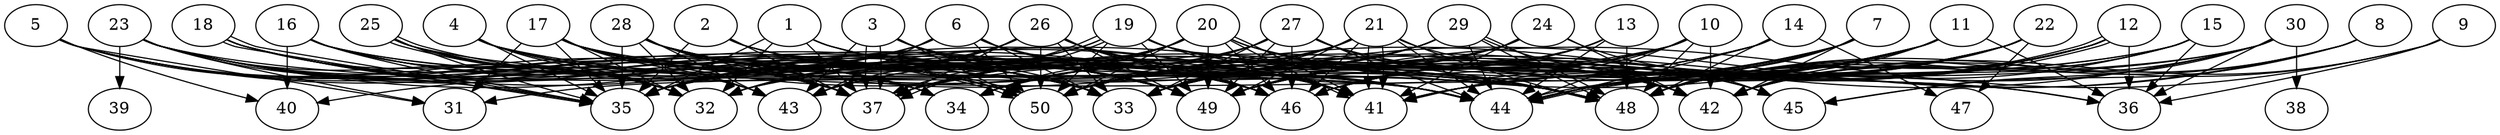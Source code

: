 // DAG automatically generated by daggen at Thu Oct  3 14:07:58 2019
// ./daggen --dot -n 50 --ccr 0.5 --fat 0.9 --regular 0.9 --density 0.7 --mindata 5242880 --maxdata 52428800 
digraph G {
  1 [size="13346816", alpha="0.15", expect_size="6673408"] 
  1 -> 32 [size ="6673408"]
  1 -> 35 [size ="6673408"]
  1 -> 37 [size ="6673408"]
  1 -> 44 [size ="6673408"]
  1 -> 48 [size ="6673408"]
  1 -> 49 [size ="6673408"]
  2 [size="46383104", alpha="0.04", expect_size="23191552"] 
  2 -> 33 [size ="23191552"]
  2 -> 35 [size ="23191552"]
  2 -> 37 [size ="23191552"]
  2 -> 41 [size ="23191552"]
  2 -> 46 [size ="23191552"]
  3 [size="29184000", alpha="0.06", expect_size="14592000"] 
  3 -> 33 [size ="14592000"]
  3 -> 37 [size ="14592000"]
  3 -> 37 [size ="14592000"]
  3 -> 41 [size ="14592000"]
  3 -> 43 [size ="14592000"]
  3 -> 46 [size ="14592000"]
  3 -> 49 [size ="14592000"]
  3 -> 50 [size ="14592000"]
  4 [size="23109632", alpha="0.11", expect_size="11554816"] 
  4 -> 32 [size ="11554816"]
  4 -> 33 [size ="11554816"]
  4 -> 35 [size ="11554816"]
  4 -> 36 [size ="11554816"]
  4 -> 43 [size ="11554816"]
  4 -> 49 [size ="11554816"]
  5 [size="63117312", alpha="0.04", expect_size="31558656"] 
  5 -> 31 [size ="31558656"]
  5 -> 33 [size ="31558656"]
  5 -> 34 [size ="31558656"]
  5 -> 35 [size ="31558656"]
  5 -> 37 [size ="31558656"]
  5 -> 40 [size ="31558656"]
  5 -> 50 [size ="31558656"]
  6 [size="13815808", alpha="0.20", expect_size="6907904"] 
  6 -> 33 [size ="6907904"]
  6 -> 35 [size ="6907904"]
  6 -> 40 [size ="6907904"]
  6 -> 41 [size ="6907904"]
  6 -> 42 [size ="6907904"]
  6 -> 43 [size ="6907904"]
  6 -> 44 [size ="6907904"]
  6 -> 46 [size ="6907904"]
  6 -> 50 [size ="6907904"]
  7 [size="98232320", alpha="0.17", expect_size="49116160"] 
  7 -> 37 [size ="49116160"]
  7 -> 41 [size ="49116160"]
  7 -> 42 [size ="49116160"]
  7 -> 44 [size ="49116160"]
  7 -> 48 [size ="49116160"]
  7 -> 50 [size ="49116160"]
  8 [size="29485056", alpha="0.04", expect_size="14742528"] 
  8 -> 33 [size ="14742528"]
  8 -> 41 [size ="14742528"]
  8 -> 42 [size ="14742528"]
  8 -> 45 [size ="14742528"]
  8 -> 48 [size ="14742528"]
  9 [size="87404544", alpha="0.12", expect_size="43702272"] 
  9 -> 36 [size ="43702272"]
  9 -> 42 [size ="43702272"]
  9 -> 48 [size ="43702272"]
  9 -> 49 [size ="43702272"]
  10 [size="39876608", alpha="0.13", expect_size="19938304"] 
  10 -> 31 [size ="19938304"]
  10 -> 35 [size ="19938304"]
  10 -> 41 [size ="19938304"]
  10 -> 42 [size ="19938304"]
  10 -> 44 [size ="19938304"]
  10 -> 46 [size ="19938304"]
  10 -> 48 [size ="19938304"]
  10 -> 49 [size ="19938304"]
  11 [size="79339520", alpha="0.08", expect_size="39669760"] 
  11 -> 32 [size ="39669760"]
  11 -> 34 [size ="39669760"]
  11 -> 36 [size ="39669760"]
  11 -> 41 [size ="39669760"]
  11 -> 42 [size ="39669760"]
  11 -> 44 [size ="39669760"]
  11 -> 46 [size ="39669760"]
  11 -> 48 [size ="39669760"]
  11 -> 49 [size ="39669760"]
  12 [size="54034432", alpha="0.01", expect_size="27017216"] 
  12 -> 33 [size ="27017216"]
  12 -> 36 [size ="27017216"]
  12 -> 41 [size ="27017216"]
  12 -> 42 [size ="27017216"]
  12 -> 44 [size ="27017216"]
  12 -> 44 [size ="27017216"]
  12 -> 46 [size ="27017216"]
  12 -> 48 [size ="27017216"]
  12 -> 49 [size ="27017216"]
  13 [size="71030784", alpha="0.18", expect_size="35515392"] 
  13 -> 33 [size ="35515392"]
  13 -> 44 [size ="35515392"]
  13 -> 46 [size ="35515392"]
  13 -> 48 [size ="35515392"]
  13 -> 49 [size ="35515392"]
  13 -> 50 [size ="35515392"]
  14 [size="97157120", alpha="0.14", expect_size="48578560"] 
  14 -> 33 [size ="48578560"]
  14 -> 37 [size ="48578560"]
  14 -> 44 [size ="48578560"]
  14 -> 47 [size ="48578560"]
  14 -> 48 [size ="48578560"]
  14 -> 50 [size ="48578560"]
  15 [size="55785472", alpha="0.11", expect_size="27892736"] 
  15 -> 32 [size ="27892736"]
  15 -> 35 [size ="27892736"]
  15 -> 36 [size ="27892736"]
  15 -> 42 [size ="27892736"]
  15 -> 44 [size ="27892736"]
  15 -> 48 [size ="27892736"]
  16 [size="75661312", alpha="0.14", expect_size="37830656"] 
  16 -> 32 [size ="37830656"]
  16 -> 33 [size ="37830656"]
  16 -> 34 [size ="37830656"]
  16 -> 35 [size ="37830656"]
  16 -> 40 [size ="37830656"]
  16 -> 44 [size ="37830656"]
  16 -> 48 [size ="37830656"]
  16 -> 50 [size ="37830656"]
  17 [size="75425792", alpha="0.05", expect_size="37712896"] 
  17 -> 31 [size ="37712896"]
  17 -> 32 [size ="37712896"]
  17 -> 33 [size ="37712896"]
  17 -> 35 [size ="37712896"]
  17 -> 37 [size ="37712896"]
  17 -> 43 [size ="37712896"]
  17 -> 44 [size ="37712896"]
  17 -> 46 [size ="37712896"]
  17 -> 48 [size ="37712896"]
  17 -> 49 [size ="37712896"]
  17 -> 50 [size ="37712896"]
  18 [size="62656512", alpha="0.10", expect_size="31328256"] 
  18 -> 32 [size ="31328256"]
  18 -> 33 [size ="31328256"]
  18 -> 35 [size ="31328256"]
  18 -> 35 [size ="31328256"]
  18 -> 37 [size ="31328256"]
  18 -> 41 [size ="31328256"]
  18 -> 49 [size ="31328256"]
  18 -> 50 [size ="31328256"]
  19 [size="82558976", alpha="0.08", expect_size="41279488"] 
  19 -> 32 [size ="41279488"]
  19 -> 35 [size ="41279488"]
  19 -> 36 [size ="41279488"]
  19 -> 37 [size ="41279488"]
  19 -> 37 [size ="41279488"]
  19 -> 41 [size ="41279488"]
  19 -> 42 [size ="41279488"]
  19 -> 49 [size ="41279488"]
  19 -> 50 [size ="41279488"]
  20 [size="43730944", alpha="0.19", expect_size="21865472"] 
  20 -> 32 [size ="21865472"]
  20 -> 34 [size ="21865472"]
  20 -> 35 [size ="21865472"]
  20 -> 37 [size ="21865472"]
  20 -> 41 [size ="21865472"]
  20 -> 41 [size ="21865472"]
  20 -> 45 [size ="21865472"]
  20 -> 46 [size ="21865472"]
  20 -> 48 [size ="21865472"]
  20 -> 49 [size ="21865472"]
  20 -> 50 [size ="21865472"]
  21 [size="104757248", alpha="0.10", expect_size="52378624"] 
  21 -> 32 [size ="52378624"]
  21 -> 33 [size ="52378624"]
  21 -> 34 [size ="52378624"]
  21 -> 41 [size ="52378624"]
  21 -> 41 [size ="52378624"]
  21 -> 44 [size ="52378624"]
  21 -> 45 [size ="52378624"]
  21 -> 46 [size ="52378624"]
  21 -> 48 [size ="52378624"]
  21 -> 49 [size ="52378624"]
  21 -> 50 [size ="52378624"]
  22 [size="49094656", alpha="0.08", expect_size="24547328"] 
  22 -> 33 [size ="24547328"]
  22 -> 41 [size ="24547328"]
  22 -> 42 [size ="24547328"]
  22 -> 44 [size ="24547328"]
  22 -> 46 [size ="24547328"]
  22 -> 47 [size ="24547328"]
  22 -> 48 [size ="24547328"]
  22 -> 49 [size ="24547328"]
  22 -> 50 [size ="24547328"]
  23 [size="52269056", alpha="0.11", expect_size="26134528"] 
  23 -> 31 [size ="26134528"]
  23 -> 32 [size ="26134528"]
  23 -> 33 [size ="26134528"]
  23 -> 34 [size ="26134528"]
  23 -> 35 [size ="26134528"]
  23 -> 37 [size ="26134528"]
  23 -> 39 [size ="26134528"]
  23 -> 41 [size ="26134528"]
  23 -> 48 [size ="26134528"]
  23 -> 49 [size ="26134528"]
  23 -> 50 [size ="26134528"]
  24 [size="44713984", alpha="0.16", expect_size="22356992"] 
  24 -> 33 [size ="22356992"]
  24 -> 35 [size ="22356992"]
  24 -> 41 [size ="22356992"]
  24 -> 42 [size ="22356992"]
  24 -> 45 [size ="22356992"]
  24 -> 49 [size ="22356992"]
  24 -> 50 [size ="22356992"]
  25 [size="16523264", alpha="0.12", expect_size="8261632"] 
  25 -> 32 [size ="8261632"]
  25 -> 35 [size ="8261632"]
  25 -> 43 [size ="8261632"]
  25 -> 44 [size ="8261632"]
  25 -> 46 [size ="8261632"]
  25 -> 50 [size ="8261632"]
  25 -> 50 [size ="8261632"]
  26 [size="67760128", alpha="0.09", expect_size="33880064"] 
  26 -> 32 [size ="33880064"]
  26 -> 33 [size ="33880064"]
  26 -> 35 [size ="33880064"]
  26 -> 37 [size ="33880064"]
  26 -> 41 [size ="33880064"]
  26 -> 42 [size ="33880064"]
  26 -> 43 [size ="33880064"]
  26 -> 44 [size ="33880064"]
  26 -> 46 [size ="33880064"]
  26 -> 49 [size ="33880064"]
  26 -> 50 [size ="33880064"]
  27 [size="37963776", alpha="0.04", expect_size="18981888"] 
  27 -> 33 [size ="18981888"]
  27 -> 34 [size ="18981888"]
  27 -> 42 [size ="18981888"]
  27 -> 43 [size ="18981888"]
  27 -> 44 [size ="18981888"]
  27 -> 46 [size ="18981888"]
  27 -> 48 [size ="18981888"]
  27 -> 49 [size ="18981888"]
  27 -> 50 [size ="18981888"]
  28 [size="60076032", alpha="0.04", expect_size="30038016"] 
  28 -> 32 [size ="30038016"]
  28 -> 34 [size ="30038016"]
  28 -> 35 [size ="30038016"]
  28 -> 37 [size ="30038016"]
  28 -> 43 [size ="30038016"]
  28 -> 44 [size ="30038016"]
  28 -> 46 [size ="30038016"]
  28 -> 48 [size ="30038016"]
  28 -> 49 [size ="30038016"]
  28 -> 50 [size ="30038016"]
  29 [size="12093440", alpha="0.20", expect_size="6046720"] 
  29 -> 33 [size ="6046720"]
  29 -> 34 [size ="6046720"]
  29 -> 37 [size ="6046720"]
  29 -> 42 [size ="6046720"]
  29 -> 43 [size ="6046720"]
  29 -> 44 [size ="6046720"]
  29 -> 48 [size ="6046720"]
  29 -> 48 [size ="6046720"]
  30 [size="52185088", alpha="0.02", expect_size="26092544"] 
  30 -> 35 [size ="26092544"]
  30 -> 36 [size ="26092544"]
  30 -> 37 [size ="26092544"]
  30 -> 38 [size ="26092544"]
  30 -> 44 [size ="26092544"]
  30 -> 45 [size ="26092544"]
  30 -> 48 [size ="26092544"]
  30 -> 50 [size ="26092544"]
  31 [size="46292992", alpha="0.19", expect_size="23146496"] 
  32 [size="91650048", alpha="0.05", expect_size="45825024"] 
  33 [size="35414016", alpha="0.03", expect_size="17707008"] 
  34 [size="85024768", alpha="0.01", expect_size="42512384"] 
  35 [size="64362496", alpha="0.07", expect_size="32181248"] 
  36 [size="26062848", alpha="0.08", expect_size="13031424"] 
  37 [size="67827712", alpha="0.02", expect_size="33913856"] 
  38 [size="88662016", alpha="0.08", expect_size="44331008"] 
  39 [size="13191168", alpha="0.08", expect_size="6595584"] 
  40 [size="12707840", alpha="0.16", expect_size="6353920"] 
  41 [size="22231040", alpha="0.04", expect_size="11115520"] 
  42 [size="16246784", alpha="0.19", expect_size="8123392"] 
  43 [size="38301696", alpha="0.04", expect_size="19150848"] 
  44 [size="54571008", alpha="0.16", expect_size="27285504"] 
  45 [size="57356288", alpha="0.09", expect_size="28678144"] 
  46 [size="91959296", alpha="0.15", expect_size="45979648"] 
  47 [size="34813952", alpha="0.06", expect_size="17406976"] 
  48 [size="45230080", alpha="0.08", expect_size="22615040"] 
  49 [size="81006592", alpha="0.10", expect_size="40503296"] 
  50 [size="25479168", alpha="0.01", expect_size="12739584"] 
}

